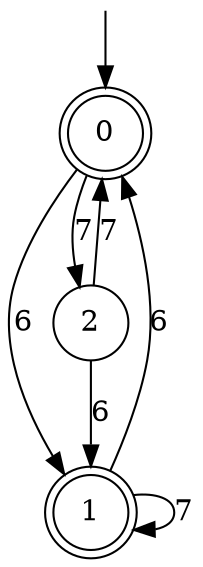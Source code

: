 digraph g {

	s0 [shape="doublecircle" label="0"];
	s1 [shape="doublecircle" label="1"];
	s2 [shape="circle" label="2"];
	s0 -> s1 [label="6"];
	s0 -> s2 [label="7"];
	s1 -> s0 [label="6"];
	s1 -> s1 [label="7"];
	s2 -> s1 [label="6"];
	s2 -> s0 [label="7"];

__start0 [label="" shape="none" width="0" height="0"];
__start0 -> s0;

}
